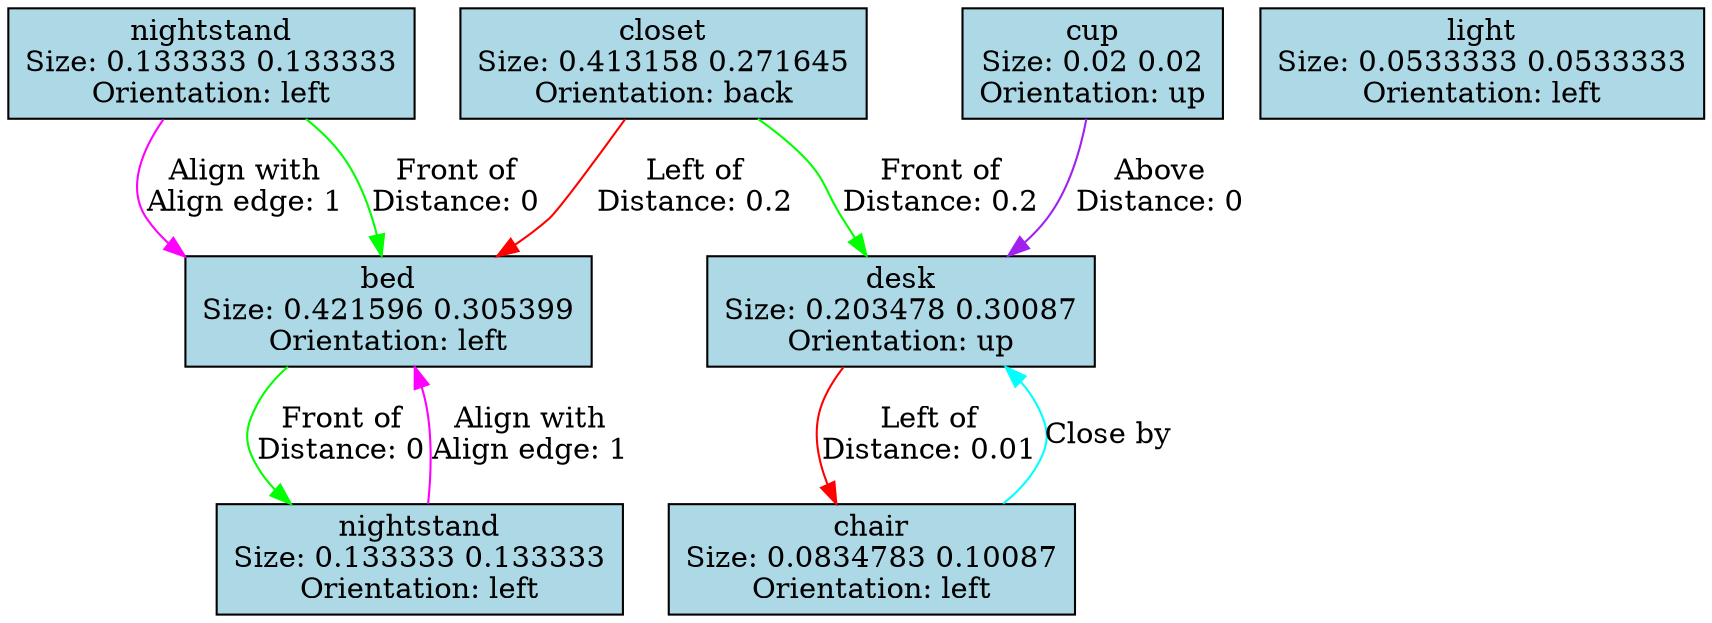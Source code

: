 digraph G {
0[label="bed\nSize: 0.421596 0.305399\nOrientation: left", shape=rect, style=filled, fillcolor="lightblue", width=0.421596, height=0.305399];
1[label="nightstand\nSize: 0.133333 0.133333\nOrientation: left", shape=rect, style=filled, fillcolor="lightblue", width=0.133333, height=0.133333];
2[label="nightstand\nSize: 0.133333 0.133333\nOrientation: left", shape=rect, style=filled, fillcolor="lightblue", width=0.133333, height=0.133333];
3[label="closet\nSize: 0.413158 0.271645\nOrientation: back", shape=rect, style=filled, fillcolor="lightblue", width=0.413158, height=0.271645];
4[label="desk\nSize: 0.203478 0.30087\nOrientation: up", shape=rect, style=filled, fillcolor="lightblue", width=0.203478, height=0.30087];
5[label="chair\nSize: 0.0834783 0.10087\nOrientation: left", shape=rect, style=filled, fillcolor="lightblue", width=0.0834783, height=0.10087];
6[label="light\nSize: 0.0533333 0.0533333\nOrientation: left", shape=rect, style=filled, fillcolor="lightblue", width=0.0533333, height=0.0533333];
7[label="cup\nSize: 0.02 0.02\nOrientation: up", shape=rect, style=filled, fillcolor="lightblue", width=0.02, height=0.02];
0->2 [label="Front of\nDistance: 0\n", color="green"];
1->0 [label="Align with\nAlign edge: 1\n", color="magenta"];
1->0 [label="Front of\nDistance: 0\n", color="green"];
2->0 [label="Align with\nAlign edge: 1\n", color="magenta"];
3->0 [label="Left of\nDistance: 0.2\n", color="red"];
3->4 [label="Front of\nDistance: 0.2\n", color="green"];
4->5 [label="Left of\nDistance: 0.01\n", color="red"];
5->4 [label="Close by\n", color="cyan"];
7->4 [label="Above\nDistance: 0\n", color="purple"];
}
